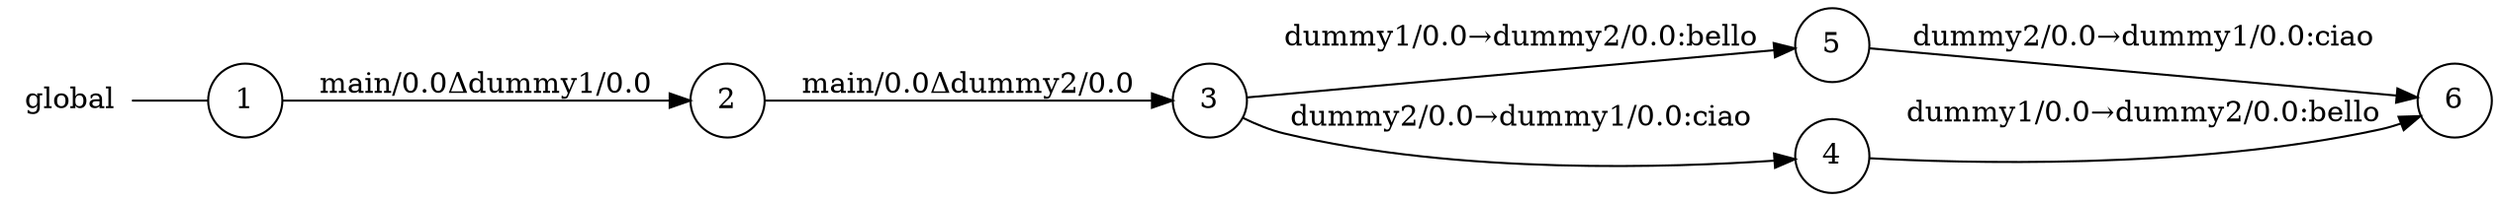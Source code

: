 digraph global {
	rankdir="LR";
	n_0 [label="global", shape="plaintext"];
	n_1 [id="5", shape=circle, label="5"];
	n_2 [id="6", shape=circle, label="6"];
	n_3 [id="1", shape=circle, label="1"];
	n_0 -> n_3 [arrowhead=none];
	n_4 [id="2", shape=circle, label="2"];
	n_5 [id="4", shape=circle, label="4"];
	n_6 [id="3", shape=circle, label="3"];

	n_6 -> n_1 [id="[$e|3]", label="dummy1/0.0→dummy2/0.0:bello"];
	n_4 -> n_6 [id="[$e|1]", label="main/0.0Δdummy2/0.0"];
	n_5 -> n_2 [id="[$e|4]", label="dummy1/0.0→dummy2/0.0:bello"];
	n_6 -> n_5 [id="[$e|2]", label="dummy2/0.0→dummy1/0.0:ciao"];
	n_1 -> n_2 [id="[$e|5]", label="dummy2/0.0→dummy1/0.0:ciao"];
	n_3 -> n_4 [id="[$e|0]", label="main/0.0Δdummy1/0.0"];
}
